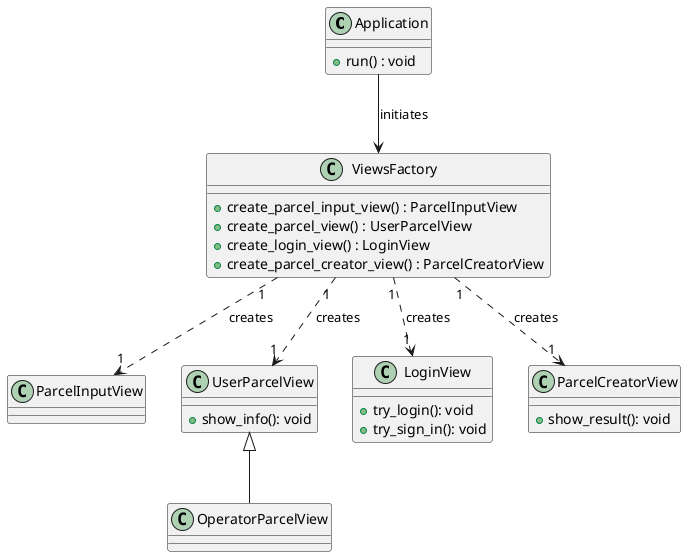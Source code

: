 @startuml view

class Application {
    +run() : void
}

Application --> ViewsFactory: initiates

class ViewsFactory {
    +create_parcel_input_view() : ParcelInputView
    +create_parcel_view() : UserParcelView
    +create_login_view() : LoginView
    +create_parcel_creator_view() : ParcelCreatorView
}

class ParcelInputView {

}

class UserParcelView {
+show_info(): void
}

class LoginView {
+try_login(): void
+try_sign_in(): void
}

class ParcelCreatorView {
+show_result(): void
}

class OperatorParcelView {

}

UserParcelView <|-- OperatorParcelView
ViewsFactory "1" ..> "1" ParcelInputView : creates
ViewsFactory "1" ..> "1" LoginView : creates
ViewsFactory "1" ..> "1" ParcelCreatorView : creates
ViewsFactory "1" ..> "1" UserParcelView : creates

@enduml